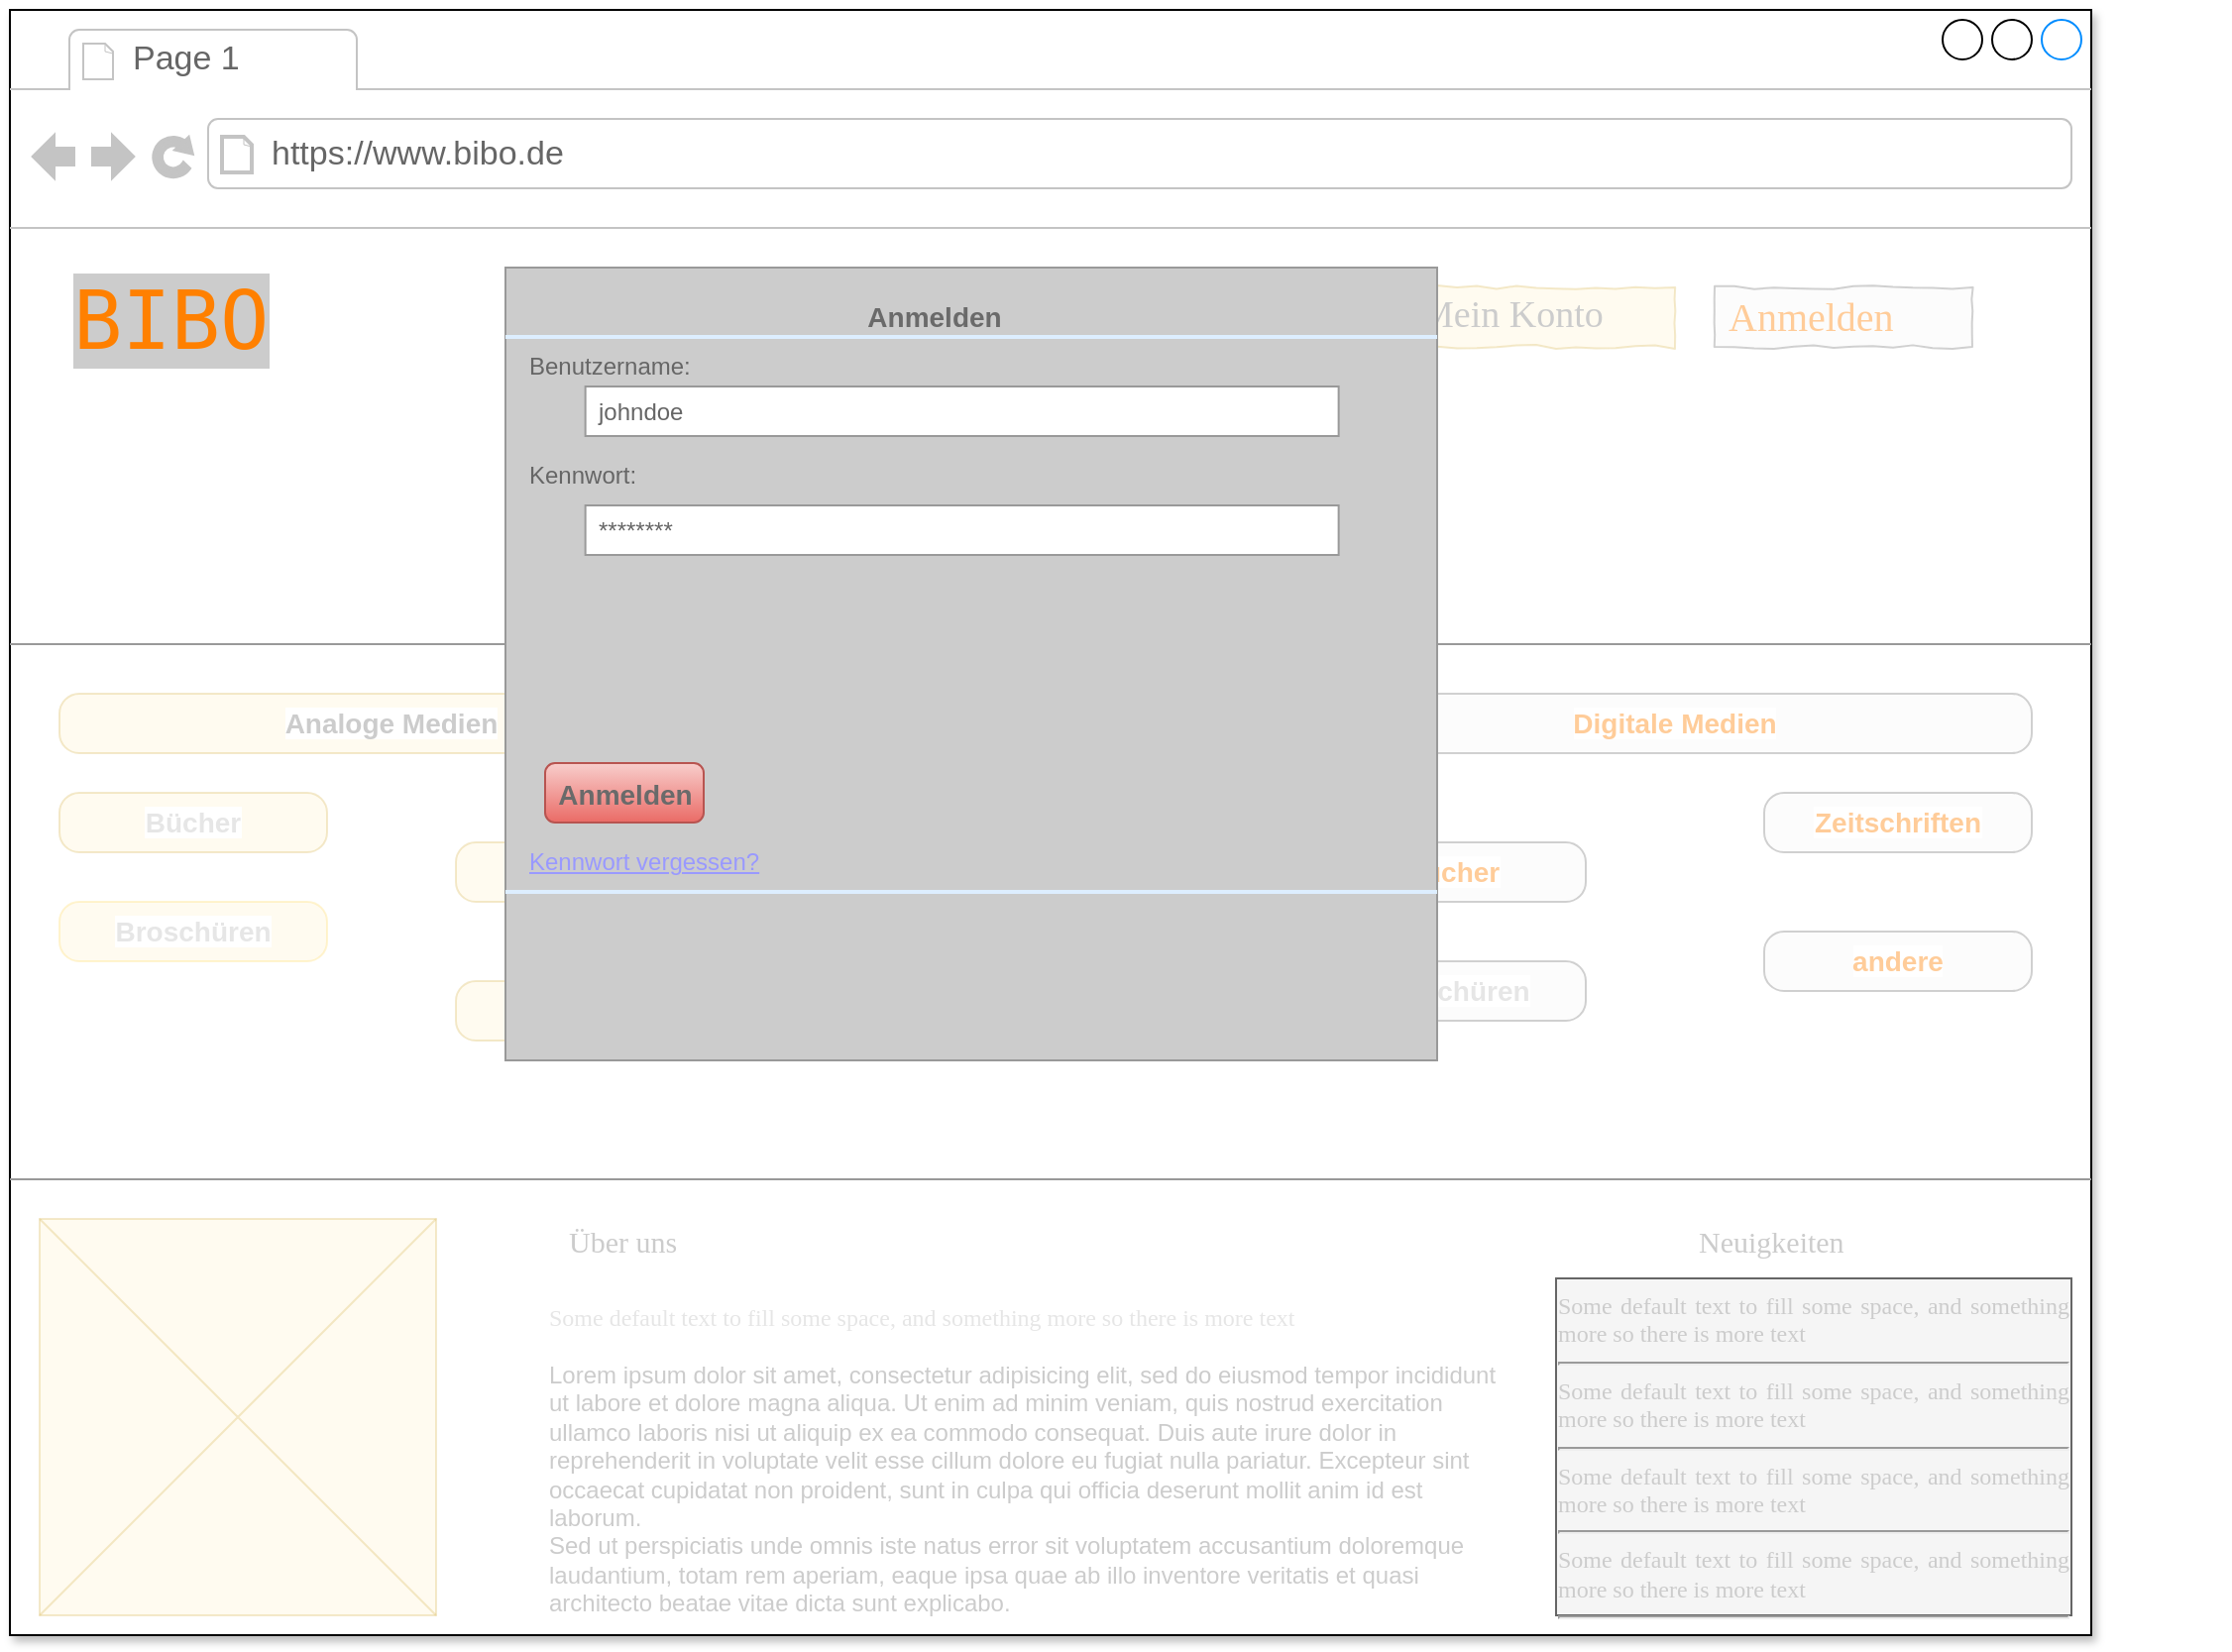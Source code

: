 <mxfile version="12.3.2" type="device" pages="1"><diagram name="Page-1" id="2cc2dc42-3aac-f2a9-1cec-7a8b7cbee084"><mxGraphModel dx="2332" dy="666" grid="1" gridSize="10" guides="1" tooltips="1" connect="1" arrows="1" fold="1" page="1" pageScale="1" pageWidth="1100" pageHeight="850" background="#ffffff" math="0" shadow="0"><root><mxCell id="0"/><mxCell id="1" parent="0"/><mxCell id="7026571954dc6520-1" value="" style="strokeWidth=1;shadow=1;dashed=0;align=center;html=1;shape=mxgraph.mockup.containers.browserWindow;rSize=0;mainText=,;recursiveResize=0;rounded=0;labelBackgroundColor=none;fontFamily=Verdana;fontSize=12;gradientColor=none;fillColor=#FFFFFF;" parent="1" vertex="1"><mxGeometry x="-10" y="30" width="1050" height="820" as="geometry"/></mxCell><mxCell id="7026571954dc6520-2" value="Page 1" style="strokeWidth=1;shadow=0;dashed=0;align=center;html=1;shape=mxgraph.mockup.containers.anchor;fontSize=17;fontColor=#666666;align=left;" parent="7026571954dc6520-1" vertex="1"><mxGeometry x="60" y="12" width="110" height="26" as="geometry"/></mxCell><mxCell id="7026571954dc6520-3" value="https://www.bibo.de" style="strokeWidth=1;shadow=0;dashed=0;align=center;html=1;shape=mxgraph.mockup.containers.anchor;rSize=0;fontSize=17;fontColor=#666666;align=left;" parent="7026571954dc6520-1" vertex="1"><mxGeometry x="130" y="60" width="250" height="26" as="geometry"/></mxCell><mxCell id="7026571954dc6520-4" value="&lt;pre&gt;&lt;font style=&quot;background-color: rgb(204 , 204 , 204) ; font-size: 41px&quot; color=&quot;#ff8000&quot;&gt;BIBO&lt;/font&gt;&lt;/pre&gt;" style="text;html=1;points=[];align=left;verticalAlign=top;spacingTop=-4;fontSize=30;fontFamily=Verdana" parent="7026571954dc6520-1" vertex="1"><mxGeometry x="30" y="100" width="340" height="100" as="geometry"/></mxCell><mxCell id="7026571954dc6520-6" value="&lt;font style=&quot;font-size: 19px&quot; color=&quot;#cccccc&quot;&gt;&amp;nbsp; Mein Konto&lt;/font&gt;" style="text;html=1;points=[];align=left;verticalAlign=top;spacingTop=-4;fontSize=15;fontFamily=Verdana;rounded=0;fillColor=#fff2cc;strokeColor=#d6b656;comic=1;opacity=30;" parent="7026571954dc6520-1" vertex="1"><mxGeometry x="700" y="140" width="140" height="30" as="geometry"/></mxCell><mxCell id="7026571954dc6520-12" value="Suche nаch Medien &lt;font style=&quot;font-size: 9px&quot;&gt;&lt;br&gt;&lt;/font&gt;" style="text;html=1;points=[];align=left;verticalAlign=top;spacingTop=-4;fontSize=15;fontFamily=Verdana" parent="7026571954dc6520-1" vertex="1"><mxGeometry x="330" y="150" width="270" height="30" as="geometry"/></mxCell><mxCell id="7026571954dc6520-14" value="Search" style="strokeWidth=1;shadow=0;dashed=0;align=center;html=1;shape=mxgraph.mockup.forms.searchBox;strokeColor=#999999;mainText=;strokeColor2=#008cff;fontColor=#666666;fontSize=17;align=left;spacingLeft=3;rounded=0;labelBackgroundColor=none;" parent="7026571954dc6520-1" vertex="1"><mxGeometry x="330" y="180" width="310" height="30" as="geometry"/></mxCell><mxCell id="7026571954dc6520-15" value="" style="verticalLabelPosition=bottom;shadow=0;dashed=0;align=center;html=1;verticalAlign=top;strokeWidth=1;shape=mxgraph.mockup.markup.line;strokeColor=#999999;rounded=0;labelBackgroundColor=none;fillColor=#ffffff;fontFamily=Verdana;fontSize=12;fontColor=#000000;" parent="7026571954dc6520-1" vertex="1"><mxGeometry y="310" width="1050" height="20" as="geometry"/></mxCell><mxCell id="7026571954dc6520-18" value="&lt;span style=&quot;font-family: &amp;#34;arial&amp;#34; , sans-serif ; font-size: 14px ; font-weight: 700 ; text-align: left ; white-space: normal ; background-color: rgb(255 , 255 , 255)&quot;&gt;&lt;font color=&quot;#ffcc99&quot;&gt;Digitale Medien&lt;/font&gt;&lt;/span&gt;" style="strokeWidth=1;shadow=0;dashed=0;align=center;html=1;shape=mxgraph.mockup.buttons.button;strokeColor=#666666;mainText=;buttonStyle=round;fontSize=17;fontStyle=0;fillColor=#f5f5f5;whiteSpace=wrap;rounded=0;labelBackgroundColor=none;fontColor=#333333;opacity=30;" parent="7026571954dc6520-1" vertex="1"><mxGeometry x="660" y="345" width="360" height="30" as="geometry"/></mxCell><mxCell id="7026571954dc6520-19" value="&lt;span style=&quot;font-weight: bold ; font-family: &amp;#34;arial&amp;#34; , sans-serif ; font-size: 14px ; text-align: left ; background-color: rgb(255 , 255 , 255)&quot;&gt;&lt;font color=&quot;#cccccc&quot;&gt;Analoge Medien&lt;/font&gt;&lt;/span&gt;" style="strokeWidth=1;shadow=0;dashed=0;align=center;html=1;shape=mxgraph.mockup.buttons.button;strokeColor=#d6b656;mainText=;buttonStyle=round;fontSize=17;fontStyle=0;fillColor=#fff2cc;whiteSpace=wrap;rounded=0;labelBackgroundColor=none;opacity=30;" parent="7026571954dc6520-1" vertex="1"><mxGeometry x="25" y="345" width="335" height="30" as="geometry"/></mxCell><mxCell id="7026571954dc6520-21" value="" style="verticalLabelPosition=bottom;shadow=0;dashed=0;align=center;html=1;verticalAlign=top;strokeWidth=1;shape=mxgraph.mockup.markup.line;strokeColor=#999999;rounded=0;labelBackgroundColor=none;fillColor=#ffffff;fontFamily=Verdana;fontSize=12;fontColor=#000000;" parent="7026571954dc6520-1" vertex="1"><mxGeometry y="580" width="1050" height="20" as="geometry"/></mxCell><mxCell id="7026571954dc6520-22" value="" style="verticalLabelPosition=bottom;shadow=0;dashed=0;align=center;html=1;verticalAlign=top;strokeWidth=1;shape=mxgraph.mockup.graphics.simpleIcon;strokeColor=#d6b656;fillColor=#fff2cc;rounded=0;labelBackgroundColor=none;fontFamily=Verdana;fontSize=12;opacity=30;" parent="7026571954dc6520-1" vertex="1"><mxGeometry x="15" y="610" width="200" height="200" as="geometry"/></mxCell><mxCell id="7026571954dc6520-31" value="Über uns" style="text;html=1;points=[];align=left;verticalAlign=top;spacingTop=-4;fontSize=15;fontFamily=Verdana;fontColor=#CCCCCC;" parent="7026571954dc6520-1" vertex="1"><mxGeometry x="280" y="610" width="170" height="30" as="geometry"/></mxCell><mxCell id="7026571954dc6520-33" value="&lt;div style=&quot;text-align: justify&quot;&gt;&lt;span&gt;Some default text to fill some space, and&amp;nbsp;&lt;/span&gt;&lt;span&gt;something more so there is more text&lt;/span&gt;&lt;/div&gt;&lt;div style=&quot;text-align: justify&quot;&gt;&lt;hr id=&quot;null&quot; style=&quot;text-align: justify&quot;&gt;&lt;span&gt;&lt;div style=&quot;text-align: justify&quot;&gt;&lt;span&gt;Some default text to fill some space, and&amp;nbsp;&lt;/span&gt;&lt;span&gt;something more so there is more text&lt;/span&gt;&lt;/div&gt;&lt;/span&gt;&lt;/div&gt;&lt;hr id=&quot;null&quot; style=&quot;text-align: justify&quot;&gt;&lt;span&gt;&lt;div style=&quot;text-align: justify&quot;&gt;&lt;span&gt;Some default text to fill some space, and&amp;nbsp;&lt;/span&gt;&lt;span&gt;something more so there is more text&lt;/span&gt;&lt;/div&gt;&lt;/span&gt;&lt;hr id=&quot;null&quot; style=&quot;text-align: justify&quot;&gt;&lt;span&gt;&lt;div style=&quot;text-align: justify&quot;&gt;&lt;span&gt;Some default text to fill some space, and&amp;nbsp;&lt;/span&gt;&lt;span&gt;something more so there is more text&lt;/span&gt;&lt;/div&gt;&lt;/span&gt;&lt;hr id=&quot;null&quot; style=&quot;text-align: left&quot;&gt;" style="whiteSpace=wrap;html=1;rounded=0;shadow=0;labelBackgroundColor=none;strokeWidth=1;fontFamily=Verdana;fontSize=12;align=center;verticalAlign=top;fillColor=#f5f5f5;strokeColor=#666666;fontColor=#CCCCCC;" parent="7026571954dc6520-1" vertex="1"><mxGeometry x="780" y="640" width="260" height="170" as="geometry"/></mxCell><mxCell id="7026571954dc6520-34" value="Some default text to fill some space, and&amp;nbsp;&lt;span&gt;something more so there is more text&lt;/span&gt;" style="text;html=1;points=[];align=left;verticalAlign=top;spacingTop=-4;fontSize=12;fontFamily=Verdana;whiteSpace=wrap;fontColor=#E6E6E6;" parent="7026571954dc6520-1" vertex="1"><mxGeometry x="270" y="650" width="470" height="40" as="geometry"/></mxCell><mxCell id="4M7Ttjb2oZc6Hlr7QfNV-4" value="&lt;font style=&quot;font-size: 20px&quot; color=&quot;#ffcc99&quot;&gt;&amp;nbsp;Аnmelden&lt;/font&gt;" style="text;html=1;points=[];align=left;verticalAlign=top;spacingTop=-4;fontSize=15;fontFamily=Verdana;fillColor=#f5f5f5;strokeColor=#666666;fontColor=#333333;comic=1;glass=0;opacity=30;" parent="7026571954dc6520-1" vertex="1"><mxGeometry x="860" y="140" width="130" height="30" as="geometry"/></mxCell><mxCell id="4M7Ttjb2oZc6Hlr7QfNV-5" value="&lt;font size=&quot;1&quot;&gt;*anhand Titel- oder Inhaltsangabe&lt;/font&gt;" style="text;html=1;points=[];align=left;verticalAlign=top;spacingTop=-4;fontSize=15;fontFamily=Verdana" parent="7026571954dc6520-1" vertex="1"><mxGeometry x="330" y="210" width="310" height="30" as="geometry"/></mxCell><mxCell id="7026571954dc6520-36" value="Lorem ipsum dolor sit amet, consectetur adipisicing elit, sed do eiusmod tempor incididunt ut labore et dolore magna aliqua. Ut enim ad minim veniam, quis nostrud exercitation ullamco laboris nisi ut aliquip ex ea commodo consequat. Duis aute irure dolor in reprehenderit in voluptate velit esse cillum dolore eu fugiat nulla pariatur. Excepteur sint occaecat cupidatat non proident, sunt in culpa qui officia deserunt mollit anim id est laborum.&lt;br&gt;Sed ut perspiciatis unde omnis iste natus error sit voluptatem accusantium doloremque laudantium, totam rem aperiam, eaque ipsa quae ab illo inventore veritatis et quasi architecto beatae vitae dicta sunt explicabo.&amp;nbsp;" style="text;spacingTop=-5;whiteSpace=wrap;html=1;align=left;fontSize=12;fontFamily=Helvetica;fillColor=none;strokeColor=none;rounded=0;shadow=1;labelBackgroundColor=none;fontColor=#CCCCCC;" parent="7026571954dc6520-1" vertex="1"><mxGeometry x="270" y="680" width="490" height="125" as="geometry"/></mxCell><mxCell id="4M7Ttjb2oZc6Hlr7QfNV-6" value="&lt;font&gt;&lt;font style=&quot;font-size: 15px&quot;&gt;Neuigkeiten&lt;/font&gt;&lt;br&gt;&lt;/font&gt;" style="text;html=1;points=[];align=left;verticalAlign=top;spacingTop=-4;fontSize=15;fontFamily=Verdana;fontColor=#CCCCCC;" parent="7026571954dc6520-1" vertex="1"><mxGeometry x="850" y="610" width="270" height="30" as="geometry"/></mxCell><mxCell id="4M7Ttjb2oZc6Hlr7QfNV-7" value="&lt;div style=&quot;text-align: left&quot;&gt;&lt;font face=&quot;arial, sans-serif&quot; color=&quot;#e6e6e6&quot;&gt;&lt;span style=&quot;font-size: 14px ; background-color: rgb(255 , 255 , 255)&quot;&gt;&lt;b&gt;Bücher&lt;/b&gt;&lt;/span&gt;&lt;/font&gt;&lt;/div&gt;" style="strokeWidth=1;shadow=0;dashed=0;align=center;html=1;shape=mxgraph.mockup.buttons.button;strokeColor=#d6b656;mainText=;buttonStyle=round;fontSize=17;fontStyle=0;fillColor=#fff2cc;whiteSpace=wrap;rounded=0;labelBackgroundColor=none;opacity=30;" parent="7026571954dc6520-1" vertex="1"><mxGeometry x="25" y="395" width="135" height="30" as="geometry"/></mxCell><mxCell id="4M7Ttjb2oZc6Hlr7QfNV-28" value="&lt;div style=&quot;text-align: left&quot;&gt;&lt;font color=&quot;#6a6a6a&quot; face=&quot;arial, sans-serif&quot;&gt;&lt;span style=&quot;font-size: 14px ; background-color: rgb(255 , 255 , 255)&quot;&gt;&lt;b&gt;Zeitschriften&lt;/b&gt;&lt;/span&gt;&lt;/font&gt;&lt;/div&gt;" style="strokeWidth=1;shadow=0;dashed=0;align=center;html=1;shape=mxgraph.mockup.buttons.button;strokeColor=#d6b656;mainText=;buttonStyle=round;fontSize=17;fontStyle=0;fillColor=#fff2cc;whiteSpace=wrap;rounded=0;labelBackgroundColor=none;opacity=30;" parent="7026571954dc6520-1" vertex="1"><mxGeometry x="225" y="420" width="135" height="30" as="geometry"/></mxCell><mxCell id="4M7Ttjb2oZc6Hlr7QfNV-29" value="&lt;div style=&quot;text-align: left&quot;&gt;&lt;font face=&quot;arial, sans-serif&quot; color=&quot;#e6e6e6&quot;&gt;&lt;span style=&quot;font-size: 14px ; background-color: rgb(255 , 255 , 255)&quot;&gt;&lt;b style=&quot;line-height: 120%&quot;&gt;Broschüren&lt;/b&gt;&lt;/span&gt;&lt;/font&gt;&lt;/div&gt;" style="strokeWidth=1;shadow=0;dashed=0;align=center;html=1;shape=mxgraph.mockup.buttons.button;strokeColor=#FFD966;mainText=;buttonStyle=round;fontSize=17;fontStyle=0;fillColor=#fff2cc;whiteSpace=wrap;rounded=0;labelBackgroundColor=none;opacity=30;" parent="7026571954dc6520-1" vertex="1"><mxGeometry x="25" y="450" width="135" height="30" as="geometry"/></mxCell><mxCell id="4M7Ttjb2oZc6Hlr7QfNV-30" value="&lt;div style=&quot;text-align: left&quot;&gt;&lt;font color=&quot;#6a6a6a&quot; face=&quot;arial, sans-serif&quot;&gt;&lt;span style=&quot;font-size: 14px ; background-color: rgb(255 , 255 , 255)&quot;&gt;&lt;b&gt;andere&lt;/b&gt;&lt;/span&gt;&lt;/font&gt;&lt;/div&gt;" style="strokeWidth=1;shadow=0;dashed=0;align=center;html=1;shape=mxgraph.mockup.buttons.button;strokeColor=#d6b656;mainText=;buttonStyle=round;fontSize=17;fontStyle=0;fillColor=#fff2cc;whiteSpace=wrap;rounded=0;labelBackgroundColor=none;opacity=30;" parent="7026571954dc6520-1" vertex="1"><mxGeometry x="225" y="490" width="135" height="30" as="geometry"/></mxCell><mxCell id="4M7Ttjb2oZc6Hlr7QfNV-31" value="&lt;div style=&quot;text-align: left&quot;&gt;&lt;font face=&quot;arial, sans-serif&quot; color=&quot;#ffcc99&quot;&gt;&lt;span style=&quot;font-size: 14px ; background-color: rgb(255 , 255 , 255)&quot;&gt;&lt;b&gt;Bücher&lt;/b&gt;&lt;/span&gt;&lt;/font&gt;&lt;/div&gt;" style="strokeWidth=1;shadow=0;dashed=0;align=center;html=1;shape=mxgraph.mockup.buttons.button;strokeColor=#666666;mainText=;buttonStyle=round;fontSize=17;fontStyle=0;fillColor=#f5f5f5;whiteSpace=wrap;rounded=0;labelBackgroundColor=none;fontColor=#333333;opacity=30;" parent="7026571954dc6520-1" vertex="1"><mxGeometry x="660" y="420" width="135" height="30" as="geometry"/></mxCell><mxCell id="4M7Ttjb2oZc6Hlr7QfNV-32" value="&lt;div style=&quot;text-align: left&quot;&gt;&lt;font face=&quot;arial, sans-serif&quot; color=&quot;#ffcc99&quot;&gt;&lt;span style=&quot;font-size: 14px ; background-color: rgb(255 , 255 , 255)&quot;&gt;&lt;b&gt;Zeitschriften&lt;/b&gt;&lt;/span&gt;&lt;/font&gt;&lt;/div&gt;" style="strokeWidth=1;shadow=0;dashed=0;align=center;html=1;shape=mxgraph.mockup.buttons.button;strokeColor=#666666;mainText=;buttonStyle=round;fontSize=17;fontStyle=0;fillColor=#f5f5f5;whiteSpace=wrap;rounded=0;labelBackgroundColor=none;fontColor=#333333;opacity=30;" parent="7026571954dc6520-1" vertex="1"><mxGeometry x="885" y="395" width="135" height="30" as="geometry"/></mxCell><mxCell id="4M7Ttjb2oZc6Hlr7QfNV-33" value="&lt;div style=&quot;text-align: left&quot;&gt;&lt;font face=&quot;arial, sans-serif&quot; color=&quot;#e6e6e6&quot;&gt;&lt;span style=&quot;font-size: 14px ; background-color: rgb(255 , 255 , 255)&quot;&gt;&lt;b&gt;Broschüren&lt;/b&gt;&lt;/span&gt;&lt;/font&gt;&lt;/div&gt;" style="strokeWidth=1;shadow=0;dashed=0;align=center;html=1;shape=mxgraph.mockup.buttons.button;strokeColor=#666666;mainText=;buttonStyle=round;fontSize=17;fontStyle=0;fillColor=#f5f5f5;whiteSpace=wrap;rounded=0;labelBackgroundColor=none;fontColor=#333333;opacity=30;" parent="7026571954dc6520-1" vertex="1"><mxGeometry x="660" y="480" width="135" height="30" as="geometry"/></mxCell><mxCell id="4M7Ttjb2oZc6Hlr7QfNV-34" value="&lt;div style=&quot;text-align: left&quot;&gt;&lt;font face=&quot;arial, sans-serif&quot; color=&quot;#ffcc99&quot;&gt;&lt;span style=&quot;font-size: 14px ; background-color: rgb(255 , 255 , 255)&quot;&gt;&lt;b&gt;andere&lt;/b&gt;&lt;/span&gt;&lt;/font&gt;&lt;/div&gt;" style="strokeWidth=1;shadow=0;dashed=0;align=center;html=1;shape=mxgraph.mockup.buttons.button;strokeColor=#666666;mainText=;buttonStyle=round;fontSize=17;fontStyle=0;fillColor=#f5f5f5;whiteSpace=wrap;rounded=0;labelBackgroundColor=none;fontColor=#333333;opacity=30;" parent="7026571954dc6520-1" vertex="1"><mxGeometry x="885" y="465" width="135" height="30" as="geometry"/></mxCell><mxCell id="5248r6n9LqdcrcPel3aJ-6" value="" style="strokeWidth=1;shadow=0;dashed=0;align=center;html=1;shape=mxgraph.mockup.forms.rrect;rSize=0;strokeColor=#999999;fillColor=#CCCCCC;" parent="7026571954dc6520-1" vertex="1"><mxGeometry x="250" y="130" width="470" height="400" as="geometry"/></mxCell><mxCell id="5248r6n9LqdcrcPel3aJ-7" value="" style="strokeWidth=1;shadow=0;dashed=0;align=center;html=1;shape=mxgraph.mockup.forms.anchor;fontSize=12;fontColor=#666666;align=left;resizeWidth=1;spacingLeft=0;" parent="5248r6n9LqdcrcPel3aJ-6" vertex="1"><mxGeometry width="235" height="20" relative="1" as="geometry"><mxPoint x="10" y="10" as="offset"/></mxGeometry></mxCell><mxCell id="5248r6n9LqdcrcPel3aJ-8" value="" style="shape=line;strokeColor=#ddeeff;strokeWidth=2;html=1;resizeWidth=1;" parent="5248r6n9LqdcrcPel3aJ-6" vertex="1"><mxGeometry width="470" height="10" relative="1" as="geometry"><mxPoint y="30" as="offset"/></mxGeometry></mxCell><mxCell id="5248r6n9LqdcrcPel3aJ-9" value="Benutzername:" style="strokeWidth=1;shadow=0;dashed=0;align=center;html=1;shape=mxgraph.mockup.forms.anchor;fontSize=12;fontColor=#666666;align=left;resizeWidth=1;spacingLeft=0;" parent="5248r6n9LqdcrcPel3aJ-6" vertex="1"><mxGeometry width="235" height="20" relative="1" as="geometry"><mxPoint x="10" y="40" as="offset"/></mxGeometry></mxCell><mxCell id="5248r6n9LqdcrcPel3aJ-10" value="johndoe" style="strokeWidth=1;shadow=0;dashed=0;align=center;html=1;shape=mxgraph.mockup.forms.rrect;rSize=0;strokeColor=#999999;fontColor=#666666;align=left;spacingLeft=5;resizeWidth=1;" parent="5248r6n9LqdcrcPel3aJ-6" vertex="1"><mxGeometry width="380" height="25" relative="1" as="geometry"><mxPoint x="40.32" y="60" as="offset"/></mxGeometry></mxCell><mxCell id="5248r6n9LqdcrcPel3aJ-11" value="Kennwort:" style="strokeWidth=1;shadow=0;dashed=0;align=center;html=1;shape=mxgraph.mockup.forms.anchor;fontSize=12;fontColor=#666666;align=left;resizeWidth=1;spacingLeft=0;" parent="5248r6n9LqdcrcPel3aJ-6" vertex="1"><mxGeometry width="235" height="20" relative="1" as="geometry"><mxPoint x="10" y="95" as="offset"/></mxGeometry></mxCell><mxCell id="5248r6n9LqdcrcPel3aJ-12" value="********" style="strokeWidth=1;shadow=0;dashed=0;align=center;html=1;shape=mxgraph.mockup.forms.rrect;rSize=0;strokeColor=#999999;fontColor=#666666;align=left;spacingLeft=5;resizeWidth=1;" parent="5248r6n9LqdcrcPel3aJ-6" vertex="1"><mxGeometry width="380" height="25" relative="1" as="geometry"><mxPoint x="40.32" y="120" as="offset"/></mxGeometry></mxCell><mxCell id="5248r6n9LqdcrcPel3aJ-13" value="&lt;span style=&quot;color: rgb(106 , 106 , 106) ; font-family: &amp;#34;arial&amp;#34; , sans-serif ; font-size: 14px ; text-align: left ; white-space: normal&quot;&gt;Anmelden&lt;/span&gt;" style="strokeWidth=1;shadow=0;dashed=0;align=center;html=1;shape=mxgraph.mockup.forms.rrect;rSize=5;strokeColor=#b85450;fillColor=#f8cecc;fontSize=16;fontStyle=1;gradientColor=#ea6b66;" parent="5248r6n9LqdcrcPel3aJ-6" vertex="1"><mxGeometry y="1" width="80" height="30" relative="1" as="geometry"><mxPoint x="20" y="-150" as="offset"/></mxGeometry></mxCell><mxCell id="5248r6n9LqdcrcPel3aJ-14" value="Kennwort vergessen?" style="strokeWidth=1;shadow=0;dashed=0;align=center;html=1;shape=mxgraph.mockup.forms.anchor;fontSize=12;fontColor=#9999ff;align=left;spacingLeft=0;fontStyle=4;resizeWidth=1;" parent="5248r6n9LqdcrcPel3aJ-6" vertex="1"><mxGeometry y="1" width="352.5" height="20" relative="1" as="geometry"><mxPoint x="10" y="-110" as="offset"/></mxGeometry></mxCell><mxCell id="5248r6n9LqdcrcPel3aJ-15" value="" style="shape=line;strokeColor=#ddeeff;strokeWidth=2;html=1;resizeWidth=1;" parent="5248r6n9LqdcrcPel3aJ-6" vertex="1"><mxGeometry y="1" width="470" height="10" relative="1" as="geometry"><mxPoint y="-90" as="offset"/></mxGeometry></mxCell><mxCell id="5248r6n9LqdcrcPel3aJ-16" value="" style="strokeWidth=1;shadow=0;dashed=0;align=center;html=1;shape=mxgraph.mockup.forms.anchor;fontSize=12;fontColor=#666666;align=left;spacingLeft=0;resizeWidth=1;" parent="5248r6n9LqdcrcPel3aJ-6" vertex="1"><mxGeometry y="1" width="352.5" height="20" relative="1" as="geometry"><mxPoint x="10" y="-70" as="offset"/></mxGeometry></mxCell><mxCell id="5248r6n9LqdcrcPel3aJ-21" value="&lt;span style=&quot;color: rgb(106 , 106 , 106) ; font-family: &amp;#34;arial&amp;#34; , sans-serif ; font-size: 14px ; font-weight: 700 ; text-align: left&quot;&gt;Anmelden&lt;/span&gt;" style="text;html=1;strokeColor=none;fillColor=none;align=center;verticalAlign=middle;whiteSpace=wrap;rounded=0;shadow=0;glass=0;opacity=30;" parent="5248r6n9LqdcrcPel3aJ-6" vertex="1"><mxGeometry x="198.137" y="15" width="36.863" height="20" as="geometry"/></mxCell></root></mxGraphModel></diagram></mxfile>